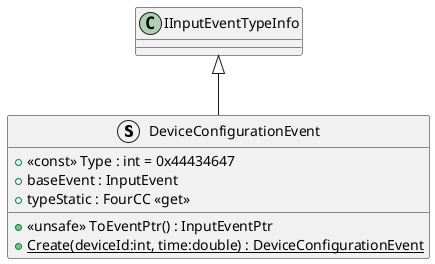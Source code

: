 @startuml
struct DeviceConfigurationEvent {
    + <<const>> Type : int = 0x44434647
    + baseEvent : InputEvent
    + typeStatic : FourCC <<get>>
    + <<unsafe>> ToEventPtr() : InputEventPtr
    + {static} Create(deviceId:int, time:double) : DeviceConfigurationEvent
}
IInputEventTypeInfo <|-- DeviceConfigurationEvent
@enduml

